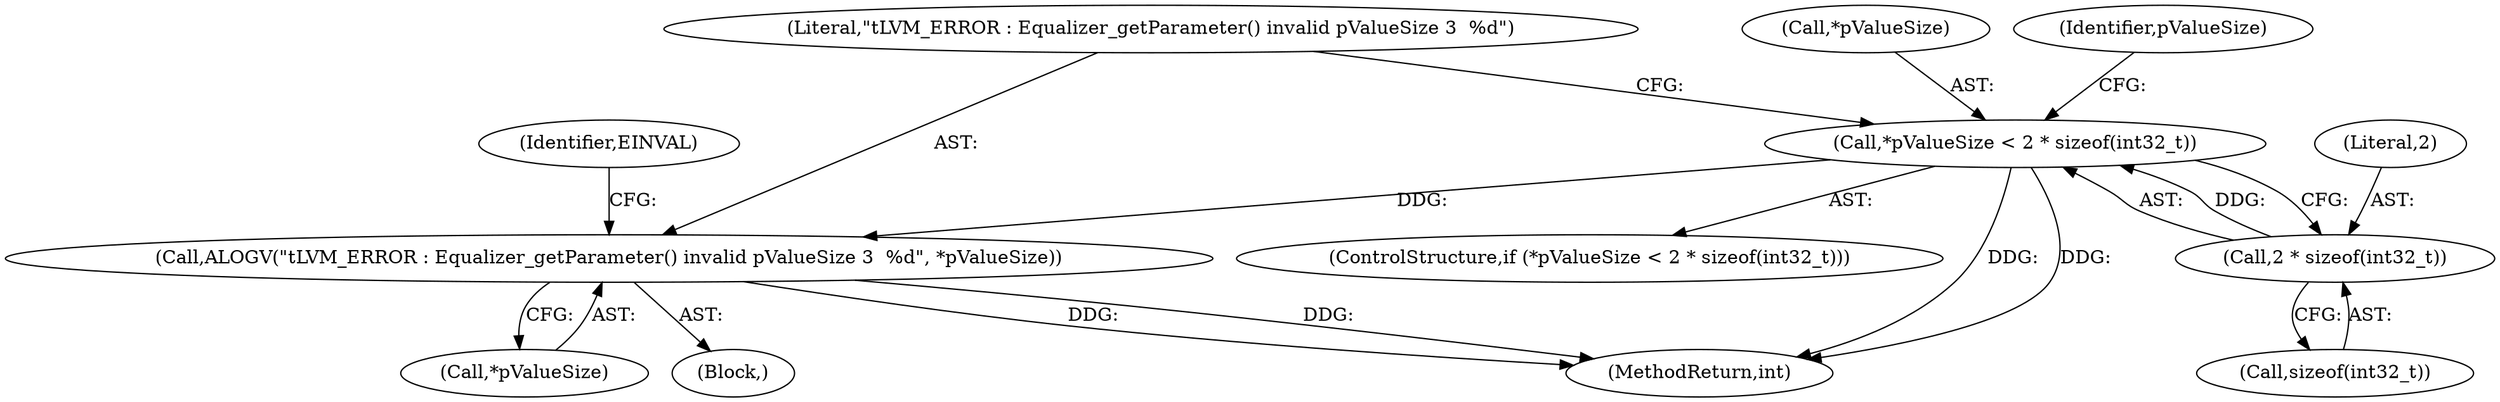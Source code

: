 digraph "0_Android_c66c43ad571ed2590dcd55a762c73c90d9744bac@API" {
"1000193" [label="(Call,*pValueSize < 2 * sizeof(int32_t))"];
"1000196" [label="(Call,2 * sizeof(int32_t))"];
"1000201" [label="(Call,ALOGV(\"\tLVM_ERROR : Equalizer_getParameter() invalid pValueSize 3  %d\", *pValueSize))"];
"1000192" [label="(ControlStructure,if (*pValueSize < 2 * sizeof(int32_t)))"];
"1000198" [label="(Call,sizeof(int32_t))"];
"1000200" [label="(Block,)"];
"1000201" [label="(Call,ALOGV(\"\tLVM_ERROR : Equalizer_getParameter() invalid pValueSize 3  %d\", *pValueSize))"];
"1000207" [label="(Identifier,EINVAL)"];
"1000197" [label="(Literal,2)"];
"1000202" [label="(Literal,\"\tLVM_ERROR : Equalizer_getParameter() invalid pValueSize 3  %d\")"];
"1000196" [label="(Call,2 * sizeof(int32_t))"];
"1000203" [label="(Call,*pValueSize)"];
"1000194" [label="(Call,*pValueSize)"];
"1000193" [label="(Call,*pValueSize < 2 * sizeof(int32_t))"];
"1000522" [label="(MethodReturn,int)"];
"1000210" [label="(Identifier,pValueSize)"];
"1000193" -> "1000192"  [label="AST: "];
"1000193" -> "1000196"  [label="CFG: "];
"1000194" -> "1000193"  [label="AST: "];
"1000196" -> "1000193"  [label="AST: "];
"1000202" -> "1000193"  [label="CFG: "];
"1000210" -> "1000193"  [label="CFG: "];
"1000193" -> "1000522"  [label="DDG: "];
"1000193" -> "1000522"  [label="DDG: "];
"1000196" -> "1000193"  [label="DDG: "];
"1000193" -> "1000201"  [label="DDG: "];
"1000196" -> "1000198"  [label="CFG: "];
"1000197" -> "1000196"  [label="AST: "];
"1000198" -> "1000196"  [label="AST: "];
"1000201" -> "1000200"  [label="AST: "];
"1000201" -> "1000203"  [label="CFG: "];
"1000202" -> "1000201"  [label="AST: "];
"1000203" -> "1000201"  [label="AST: "];
"1000207" -> "1000201"  [label="CFG: "];
"1000201" -> "1000522"  [label="DDG: "];
"1000201" -> "1000522"  [label="DDG: "];
}

